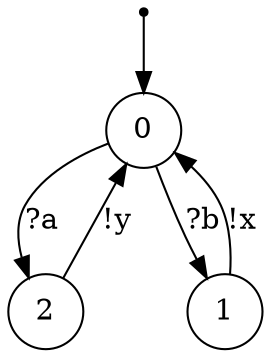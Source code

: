 digraph {
 node [shape=point] ENTRY
 node [shape=circle]
 ENTRY -> 0
0 -> 2 [label="?a"]
2 -> 0 [label="!y"]
0 -> 1 [label="?b"]
1 -> 0 [label="!x"]
}